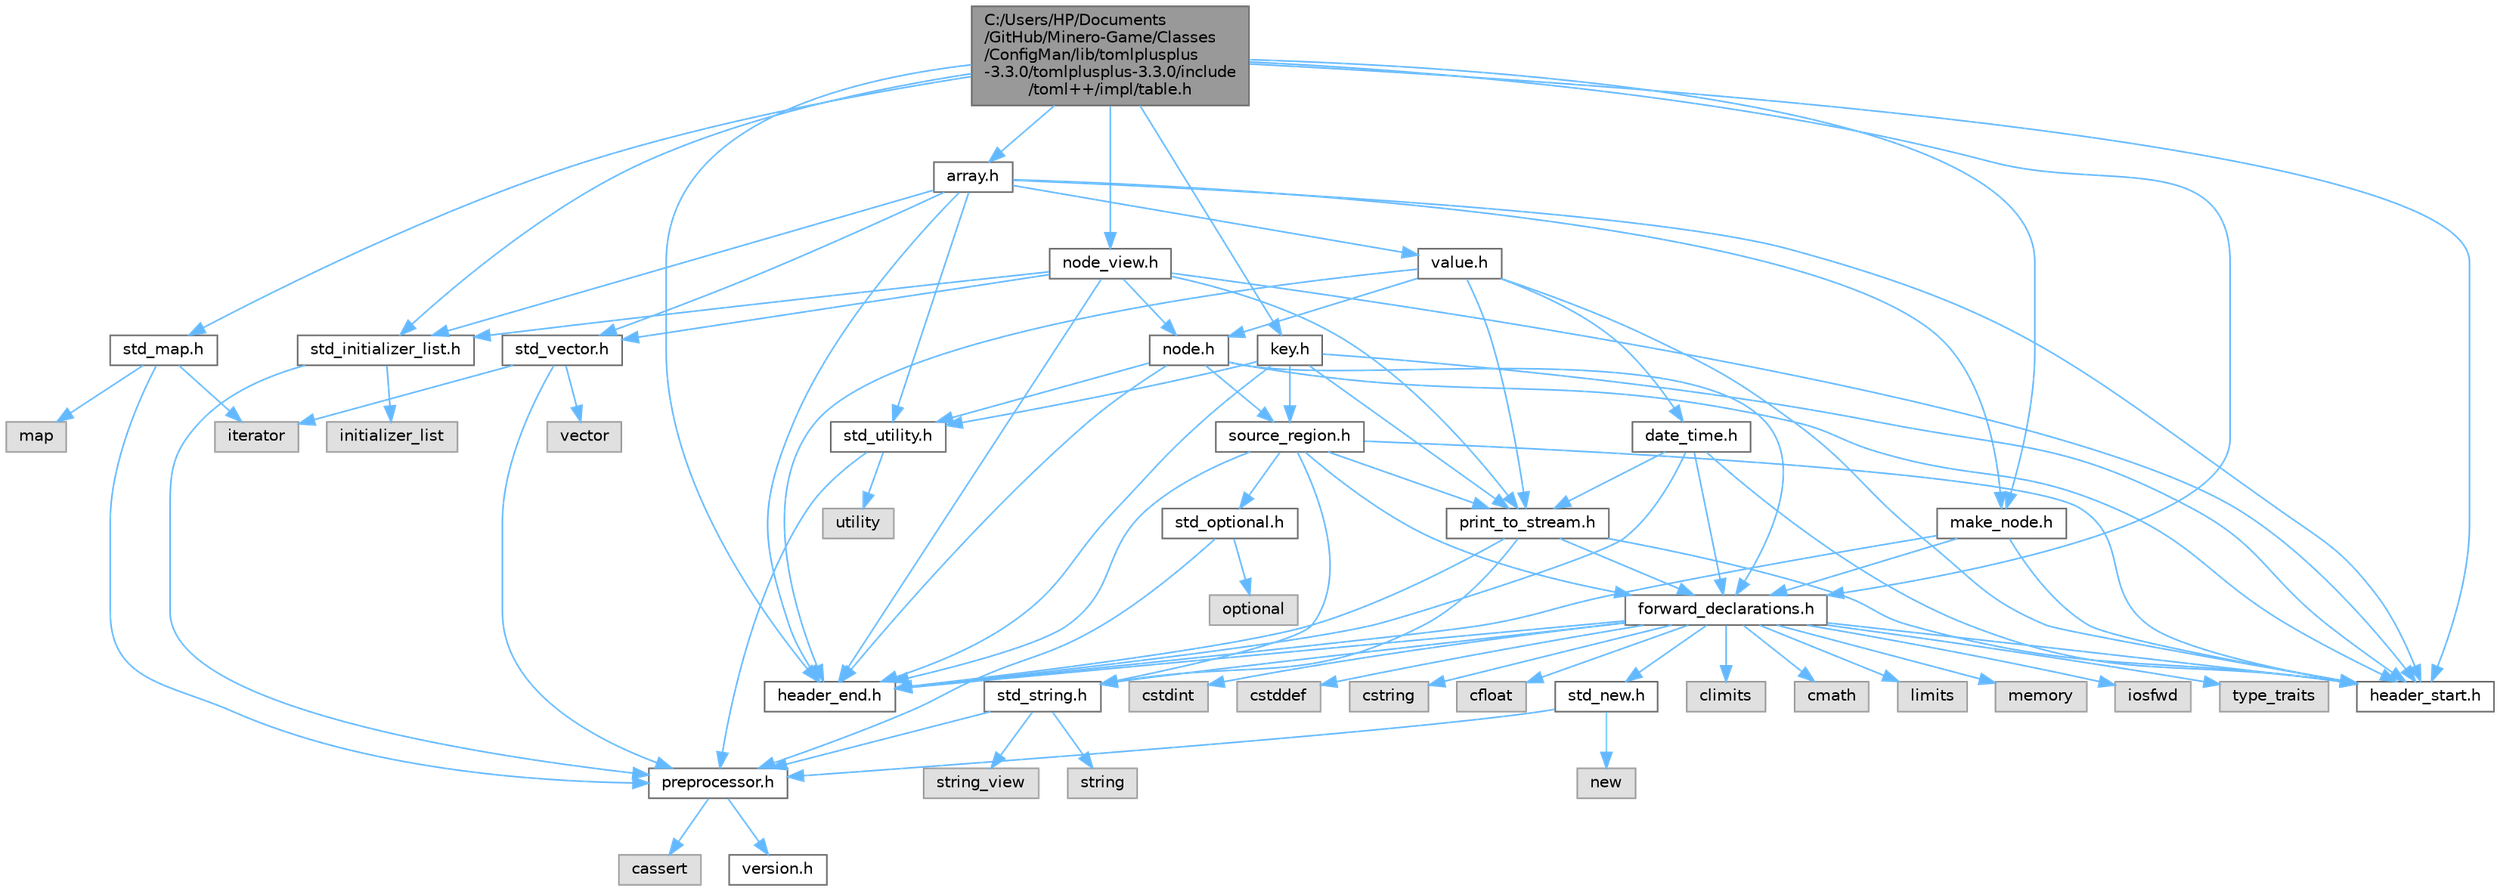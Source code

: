 digraph "C:/Users/HP/Documents/GitHub/Minero-Game/Classes/ConfigMan/lib/tomlplusplus-3.3.0/tomlplusplus-3.3.0/include/toml++/impl/table.h"
{
 // LATEX_PDF_SIZE
  bgcolor="transparent";
  edge [fontname=Helvetica,fontsize=10,labelfontname=Helvetica,labelfontsize=10];
  node [fontname=Helvetica,fontsize=10,shape=box,height=0.2,width=0.4];
  Node1 [id="Node000001",label="C:/Users/HP/Documents\l/GitHub/Minero-Game/Classes\l/ConfigMan/lib/tomlplusplus\l-3.3.0/tomlplusplus-3.3.0/include\l/toml++/impl/table.h",height=0.2,width=0.4,color="gray40", fillcolor="grey60", style="filled", fontcolor="black",tooltip=" "];
  Node1 -> Node2 [id="edge175_Node000001_Node000002",color="steelblue1",style="solid",tooltip=" "];
  Node2 [id="Node000002",label="forward_declarations.h",height=0.2,width=0.4,color="grey40", fillcolor="white", style="filled",URL="$forward__declarations_8h.html",tooltip=" "];
  Node2 -> Node3 [id="edge176_Node000002_Node000003",color="steelblue1",style="solid",tooltip=" "];
  Node3 [id="Node000003",label="std_string.h",height=0.2,width=0.4,color="grey40", fillcolor="white", style="filled",URL="$std__string_8h.html",tooltip=" "];
  Node3 -> Node4 [id="edge177_Node000003_Node000004",color="steelblue1",style="solid",tooltip=" "];
  Node4 [id="Node000004",label="preprocessor.h",height=0.2,width=0.4,color="grey40", fillcolor="white", style="filled",URL="$preprocessor_8h.html",tooltip=" "];
  Node4 -> Node5 [id="edge178_Node000004_Node000005",color="steelblue1",style="solid",tooltip=" "];
  Node5 [id="Node000005",label="cassert",height=0.2,width=0.4,color="grey60", fillcolor="#E0E0E0", style="filled",tooltip=" "];
  Node4 -> Node6 [id="edge179_Node000004_Node000006",color="steelblue1",style="solid",tooltip=" "];
  Node6 [id="Node000006",label="version.h",height=0.2,width=0.4,color="grey40", fillcolor="white", style="filled",URL="$version_8h.html",tooltip=" "];
  Node3 -> Node7 [id="edge180_Node000003_Node000007",color="steelblue1",style="solid",tooltip=" "];
  Node7 [id="Node000007",label="string_view",height=0.2,width=0.4,color="grey60", fillcolor="#E0E0E0", style="filled",tooltip=" "];
  Node3 -> Node8 [id="edge181_Node000003_Node000008",color="steelblue1",style="solid",tooltip=" "];
  Node8 [id="Node000008",label="string",height=0.2,width=0.4,color="grey60", fillcolor="#E0E0E0", style="filled",tooltip=" "];
  Node2 -> Node9 [id="edge182_Node000002_Node000009",color="steelblue1",style="solid",tooltip=" "];
  Node9 [id="Node000009",label="std_new.h",height=0.2,width=0.4,color="grey40", fillcolor="white", style="filled",URL="$std__new_8h.html",tooltip=" "];
  Node9 -> Node4 [id="edge183_Node000009_Node000004",color="steelblue1",style="solid",tooltip=" "];
  Node9 -> Node10 [id="edge184_Node000009_Node000010",color="steelblue1",style="solid",tooltip=" "];
  Node10 [id="Node000010",label="new",height=0.2,width=0.4,color="grey60", fillcolor="#E0E0E0", style="filled",tooltip=" "];
  Node2 -> Node11 [id="edge185_Node000002_Node000011",color="steelblue1",style="solid",tooltip=" "];
  Node11 [id="Node000011",label="cstdint",height=0.2,width=0.4,color="grey60", fillcolor="#E0E0E0", style="filled",tooltip=" "];
  Node2 -> Node12 [id="edge186_Node000002_Node000012",color="steelblue1",style="solid",tooltip=" "];
  Node12 [id="Node000012",label="cstddef",height=0.2,width=0.4,color="grey60", fillcolor="#E0E0E0", style="filled",tooltip=" "];
  Node2 -> Node13 [id="edge187_Node000002_Node000013",color="steelblue1",style="solid",tooltip=" "];
  Node13 [id="Node000013",label="cstring",height=0.2,width=0.4,color="grey60", fillcolor="#E0E0E0", style="filled",tooltip=" "];
  Node2 -> Node14 [id="edge188_Node000002_Node000014",color="steelblue1",style="solid",tooltip=" "];
  Node14 [id="Node000014",label="cfloat",height=0.2,width=0.4,color="grey60", fillcolor="#E0E0E0", style="filled",tooltip=" "];
  Node2 -> Node15 [id="edge189_Node000002_Node000015",color="steelblue1",style="solid",tooltip=" "];
  Node15 [id="Node000015",label="climits",height=0.2,width=0.4,color="grey60", fillcolor="#E0E0E0", style="filled",tooltip=" "];
  Node2 -> Node16 [id="edge190_Node000002_Node000016",color="steelblue1",style="solid",tooltip=" "];
  Node16 [id="Node000016",label="cmath",height=0.2,width=0.4,color="grey60", fillcolor="#E0E0E0", style="filled",tooltip=" "];
  Node2 -> Node17 [id="edge191_Node000002_Node000017",color="steelblue1",style="solid",tooltip=" "];
  Node17 [id="Node000017",label="limits",height=0.2,width=0.4,color="grey60", fillcolor="#E0E0E0", style="filled",tooltip=" "];
  Node2 -> Node18 [id="edge192_Node000002_Node000018",color="steelblue1",style="solid",tooltip=" "];
  Node18 [id="Node000018",label="memory",height=0.2,width=0.4,color="grey60", fillcolor="#E0E0E0", style="filled",tooltip=" "];
  Node2 -> Node19 [id="edge193_Node000002_Node000019",color="steelblue1",style="solid",tooltip=" "];
  Node19 [id="Node000019",label="iosfwd",height=0.2,width=0.4,color="grey60", fillcolor="#E0E0E0", style="filled",tooltip=" "];
  Node2 -> Node20 [id="edge194_Node000002_Node000020",color="steelblue1",style="solid",tooltip=" "];
  Node20 [id="Node000020",label="type_traits",height=0.2,width=0.4,color="grey60", fillcolor="#E0E0E0", style="filled",tooltip=" "];
  Node2 -> Node21 [id="edge195_Node000002_Node000021",color="steelblue1",style="solid",tooltip=" "];
  Node21 [id="Node000021",label="header_start.h",height=0.2,width=0.4,color="grey40", fillcolor="white", style="filled",URL="$header__start_8h.html",tooltip=" "];
  Node2 -> Node22 [id="edge196_Node000002_Node000022",color="steelblue1",style="solid",tooltip=" "];
  Node22 [id="Node000022",label="header_end.h",height=0.2,width=0.4,color="grey40", fillcolor="white", style="filled",URL="$header__end_8h.html",tooltip=" "];
  Node1 -> Node23 [id="edge197_Node000001_Node000023",color="steelblue1",style="solid",tooltip=" "];
  Node23 [id="Node000023",label="std_map.h",height=0.2,width=0.4,color="grey40", fillcolor="white", style="filled",URL="$std__map_8h.html",tooltip=" "];
  Node23 -> Node4 [id="edge198_Node000023_Node000004",color="steelblue1",style="solid",tooltip=" "];
  Node23 -> Node24 [id="edge199_Node000023_Node000024",color="steelblue1",style="solid",tooltip=" "];
  Node24 [id="Node000024",label="map",height=0.2,width=0.4,color="grey60", fillcolor="#E0E0E0", style="filled",tooltip=" "];
  Node23 -> Node25 [id="edge200_Node000023_Node000025",color="steelblue1",style="solid",tooltip=" "];
  Node25 [id="Node000025",label="iterator",height=0.2,width=0.4,color="grey60", fillcolor="#E0E0E0", style="filled",tooltip=" "];
  Node1 -> Node26 [id="edge201_Node000001_Node000026",color="steelblue1",style="solid",tooltip=" "];
  Node26 [id="Node000026",label="std_initializer_list.h",height=0.2,width=0.4,color="grey40", fillcolor="white", style="filled",URL="$std__initializer__list_8h.html",tooltip=" "];
  Node26 -> Node4 [id="edge202_Node000026_Node000004",color="steelblue1",style="solid",tooltip=" "];
  Node26 -> Node27 [id="edge203_Node000026_Node000027",color="steelblue1",style="solid",tooltip=" "];
  Node27 [id="Node000027",label="initializer_list",height=0.2,width=0.4,color="grey60", fillcolor="#E0E0E0", style="filled",tooltip=" "];
  Node1 -> Node28 [id="edge204_Node000001_Node000028",color="steelblue1",style="solid",tooltip=" "];
  Node28 [id="Node000028",label="array.h",height=0.2,width=0.4,color="grey40", fillcolor="white", style="filled",URL="$array_8h.html",tooltip=" "];
  Node28 -> Node29 [id="edge205_Node000028_Node000029",color="steelblue1",style="solid",tooltip=" "];
  Node29 [id="Node000029",label="std_utility.h",height=0.2,width=0.4,color="grey40", fillcolor="white", style="filled",URL="$std__utility_8h.html",tooltip=" "];
  Node29 -> Node4 [id="edge206_Node000029_Node000004",color="steelblue1",style="solid",tooltip=" "];
  Node29 -> Node30 [id="edge207_Node000029_Node000030",color="steelblue1",style="solid",tooltip=" "];
  Node30 [id="Node000030",label="utility",height=0.2,width=0.4,color="grey60", fillcolor="#E0E0E0", style="filled",tooltip=" "];
  Node28 -> Node31 [id="edge208_Node000028_Node000031",color="steelblue1",style="solid",tooltip=" "];
  Node31 [id="Node000031",label="std_vector.h",height=0.2,width=0.4,color="grey40", fillcolor="white", style="filled",URL="$std__vector_8h.html",tooltip=" "];
  Node31 -> Node4 [id="edge209_Node000031_Node000004",color="steelblue1",style="solid",tooltip=" "];
  Node31 -> Node32 [id="edge210_Node000031_Node000032",color="steelblue1",style="solid",tooltip=" "];
  Node32 [id="Node000032",label="vector",height=0.2,width=0.4,color="grey60", fillcolor="#E0E0E0", style="filled",tooltip=" "];
  Node31 -> Node25 [id="edge211_Node000031_Node000025",color="steelblue1",style="solid",tooltip=" "];
  Node28 -> Node26 [id="edge212_Node000028_Node000026",color="steelblue1",style="solid",tooltip=" "];
  Node28 -> Node33 [id="edge213_Node000028_Node000033",color="steelblue1",style="solid",tooltip=" "];
  Node33 [id="Node000033",label="value.h",height=0.2,width=0.4,color="grey40", fillcolor="white", style="filled",URL="$value_8h.html",tooltip=" "];
  Node33 -> Node34 [id="edge214_Node000033_Node000034",color="steelblue1",style="solid",tooltip=" "];
  Node34 [id="Node000034",label="date_time.h",height=0.2,width=0.4,color="grey40", fillcolor="white", style="filled",URL="$date__time_8h.html",tooltip=" "];
  Node34 -> Node2 [id="edge215_Node000034_Node000002",color="steelblue1",style="solid",tooltip=" "];
  Node34 -> Node35 [id="edge216_Node000034_Node000035",color="steelblue1",style="solid",tooltip=" "];
  Node35 [id="Node000035",label="print_to_stream.h",height=0.2,width=0.4,color="grey40", fillcolor="white", style="filled",URL="$print__to__stream_8h.html",tooltip=" "];
  Node35 -> Node3 [id="edge217_Node000035_Node000003",color="steelblue1",style="solid",tooltip=" "];
  Node35 -> Node2 [id="edge218_Node000035_Node000002",color="steelblue1",style="solid",tooltip=" "];
  Node35 -> Node21 [id="edge219_Node000035_Node000021",color="steelblue1",style="solid",tooltip=" "];
  Node35 -> Node22 [id="edge220_Node000035_Node000022",color="steelblue1",style="solid",tooltip=" "];
  Node34 -> Node21 [id="edge221_Node000034_Node000021",color="steelblue1",style="solid",tooltip=" "];
  Node34 -> Node22 [id="edge222_Node000034_Node000022",color="steelblue1",style="solid",tooltip=" "];
  Node33 -> Node36 [id="edge223_Node000033_Node000036",color="steelblue1",style="solid",tooltip=" "];
  Node36 [id="Node000036",label="node.h",height=0.2,width=0.4,color="grey40", fillcolor="white", style="filled",URL="$node_8h.html",tooltip=" "];
  Node36 -> Node29 [id="edge224_Node000036_Node000029",color="steelblue1",style="solid",tooltip=" "];
  Node36 -> Node2 [id="edge225_Node000036_Node000002",color="steelblue1",style="solid",tooltip=" "];
  Node36 -> Node37 [id="edge226_Node000036_Node000037",color="steelblue1",style="solid",tooltip=" "];
  Node37 [id="Node000037",label="source_region.h",height=0.2,width=0.4,color="grey40", fillcolor="white", style="filled",URL="$source__region_8h.html",tooltip=" "];
  Node37 -> Node38 [id="edge227_Node000037_Node000038",color="steelblue1",style="solid",tooltip=" "];
  Node38 [id="Node000038",label="std_optional.h",height=0.2,width=0.4,color="grey40", fillcolor="white", style="filled",URL="$std__optional_8h.html",tooltip=" "];
  Node38 -> Node4 [id="edge228_Node000038_Node000004",color="steelblue1",style="solid",tooltip=" "];
  Node38 -> Node39 [id="edge229_Node000038_Node000039",color="steelblue1",style="solid",tooltip=" "];
  Node39 [id="Node000039",label="optional",height=0.2,width=0.4,color="grey60", fillcolor="#E0E0E0", style="filled",tooltip=" "];
  Node37 -> Node3 [id="edge230_Node000037_Node000003",color="steelblue1",style="solid",tooltip=" "];
  Node37 -> Node2 [id="edge231_Node000037_Node000002",color="steelblue1",style="solid",tooltip=" "];
  Node37 -> Node35 [id="edge232_Node000037_Node000035",color="steelblue1",style="solid",tooltip=" "];
  Node37 -> Node21 [id="edge233_Node000037_Node000021",color="steelblue1",style="solid",tooltip=" "];
  Node37 -> Node22 [id="edge234_Node000037_Node000022",color="steelblue1",style="solid",tooltip=" "];
  Node36 -> Node21 [id="edge235_Node000036_Node000021",color="steelblue1",style="solid",tooltip=" "];
  Node36 -> Node22 [id="edge236_Node000036_Node000022",color="steelblue1",style="solid",tooltip=" "];
  Node33 -> Node35 [id="edge237_Node000033_Node000035",color="steelblue1",style="solid",tooltip=" "];
  Node33 -> Node21 [id="edge238_Node000033_Node000021",color="steelblue1",style="solid",tooltip=" "];
  Node33 -> Node22 [id="edge239_Node000033_Node000022",color="steelblue1",style="solid",tooltip=" "];
  Node28 -> Node40 [id="edge240_Node000028_Node000040",color="steelblue1",style="solid",tooltip=" "];
  Node40 [id="Node000040",label="make_node.h",height=0.2,width=0.4,color="grey40", fillcolor="white", style="filled",URL="$make__node_8h.html",tooltip=" "];
  Node40 -> Node2 [id="edge241_Node000040_Node000002",color="steelblue1",style="solid",tooltip=" "];
  Node40 -> Node21 [id="edge242_Node000040_Node000021",color="steelblue1",style="solid",tooltip=" "];
  Node40 -> Node22 [id="edge243_Node000040_Node000022",color="steelblue1",style="solid",tooltip=" "];
  Node28 -> Node21 [id="edge244_Node000028_Node000021",color="steelblue1",style="solid",tooltip=" "];
  Node28 -> Node22 [id="edge245_Node000028_Node000022",color="steelblue1",style="solid",tooltip=" "];
  Node1 -> Node40 [id="edge246_Node000001_Node000040",color="steelblue1",style="solid",tooltip=" "];
  Node1 -> Node41 [id="edge247_Node000001_Node000041",color="steelblue1",style="solid",tooltip=" "];
  Node41 [id="Node000041",label="node_view.h",height=0.2,width=0.4,color="grey40", fillcolor="white", style="filled",URL="$node__view_8h.html",tooltip=" "];
  Node41 -> Node31 [id="edge248_Node000041_Node000031",color="steelblue1",style="solid",tooltip=" "];
  Node41 -> Node26 [id="edge249_Node000041_Node000026",color="steelblue1",style="solid",tooltip=" "];
  Node41 -> Node35 [id="edge250_Node000041_Node000035",color="steelblue1",style="solid",tooltip=" "];
  Node41 -> Node36 [id="edge251_Node000041_Node000036",color="steelblue1",style="solid",tooltip=" "];
  Node41 -> Node21 [id="edge252_Node000041_Node000021",color="steelblue1",style="solid",tooltip=" "];
  Node41 -> Node22 [id="edge253_Node000041_Node000022",color="steelblue1",style="solid",tooltip=" "];
  Node1 -> Node42 [id="edge254_Node000001_Node000042",color="steelblue1",style="solid",tooltip=" "];
  Node42 [id="Node000042",label="key.h",height=0.2,width=0.4,color="grey40", fillcolor="white", style="filled",URL="$key_8h.html",tooltip=" "];
  Node42 -> Node37 [id="edge255_Node000042_Node000037",color="steelblue1",style="solid",tooltip=" "];
  Node42 -> Node29 [id="edge256_Node000042_Node000029",color="steelblue1",style="solid",tooltip=" "];
  Node42 -> Node35 [id="edge257_Node000042_Node000035",color="steelblue1",style="solid",tooltip=" "];
  Node42 -> Node21 [id="edge258_Node000042_Node000021",color="steelblue1",style="solid",tooltip=" "];
  Node42 -> Node22 [id="edge259_Node000042_Node000022",color="steelblue1",style="solid",tooltip=" "];
  Node1 -> Node21 [id="edge260_Node000001_Node000021",color="steelblue1",style="solid",tooltip=" "];
  Node1 -> Node22 [id="edge261_Node000001_Node000022",color="steelblue1",style="solid",tooltip=" "];
}
